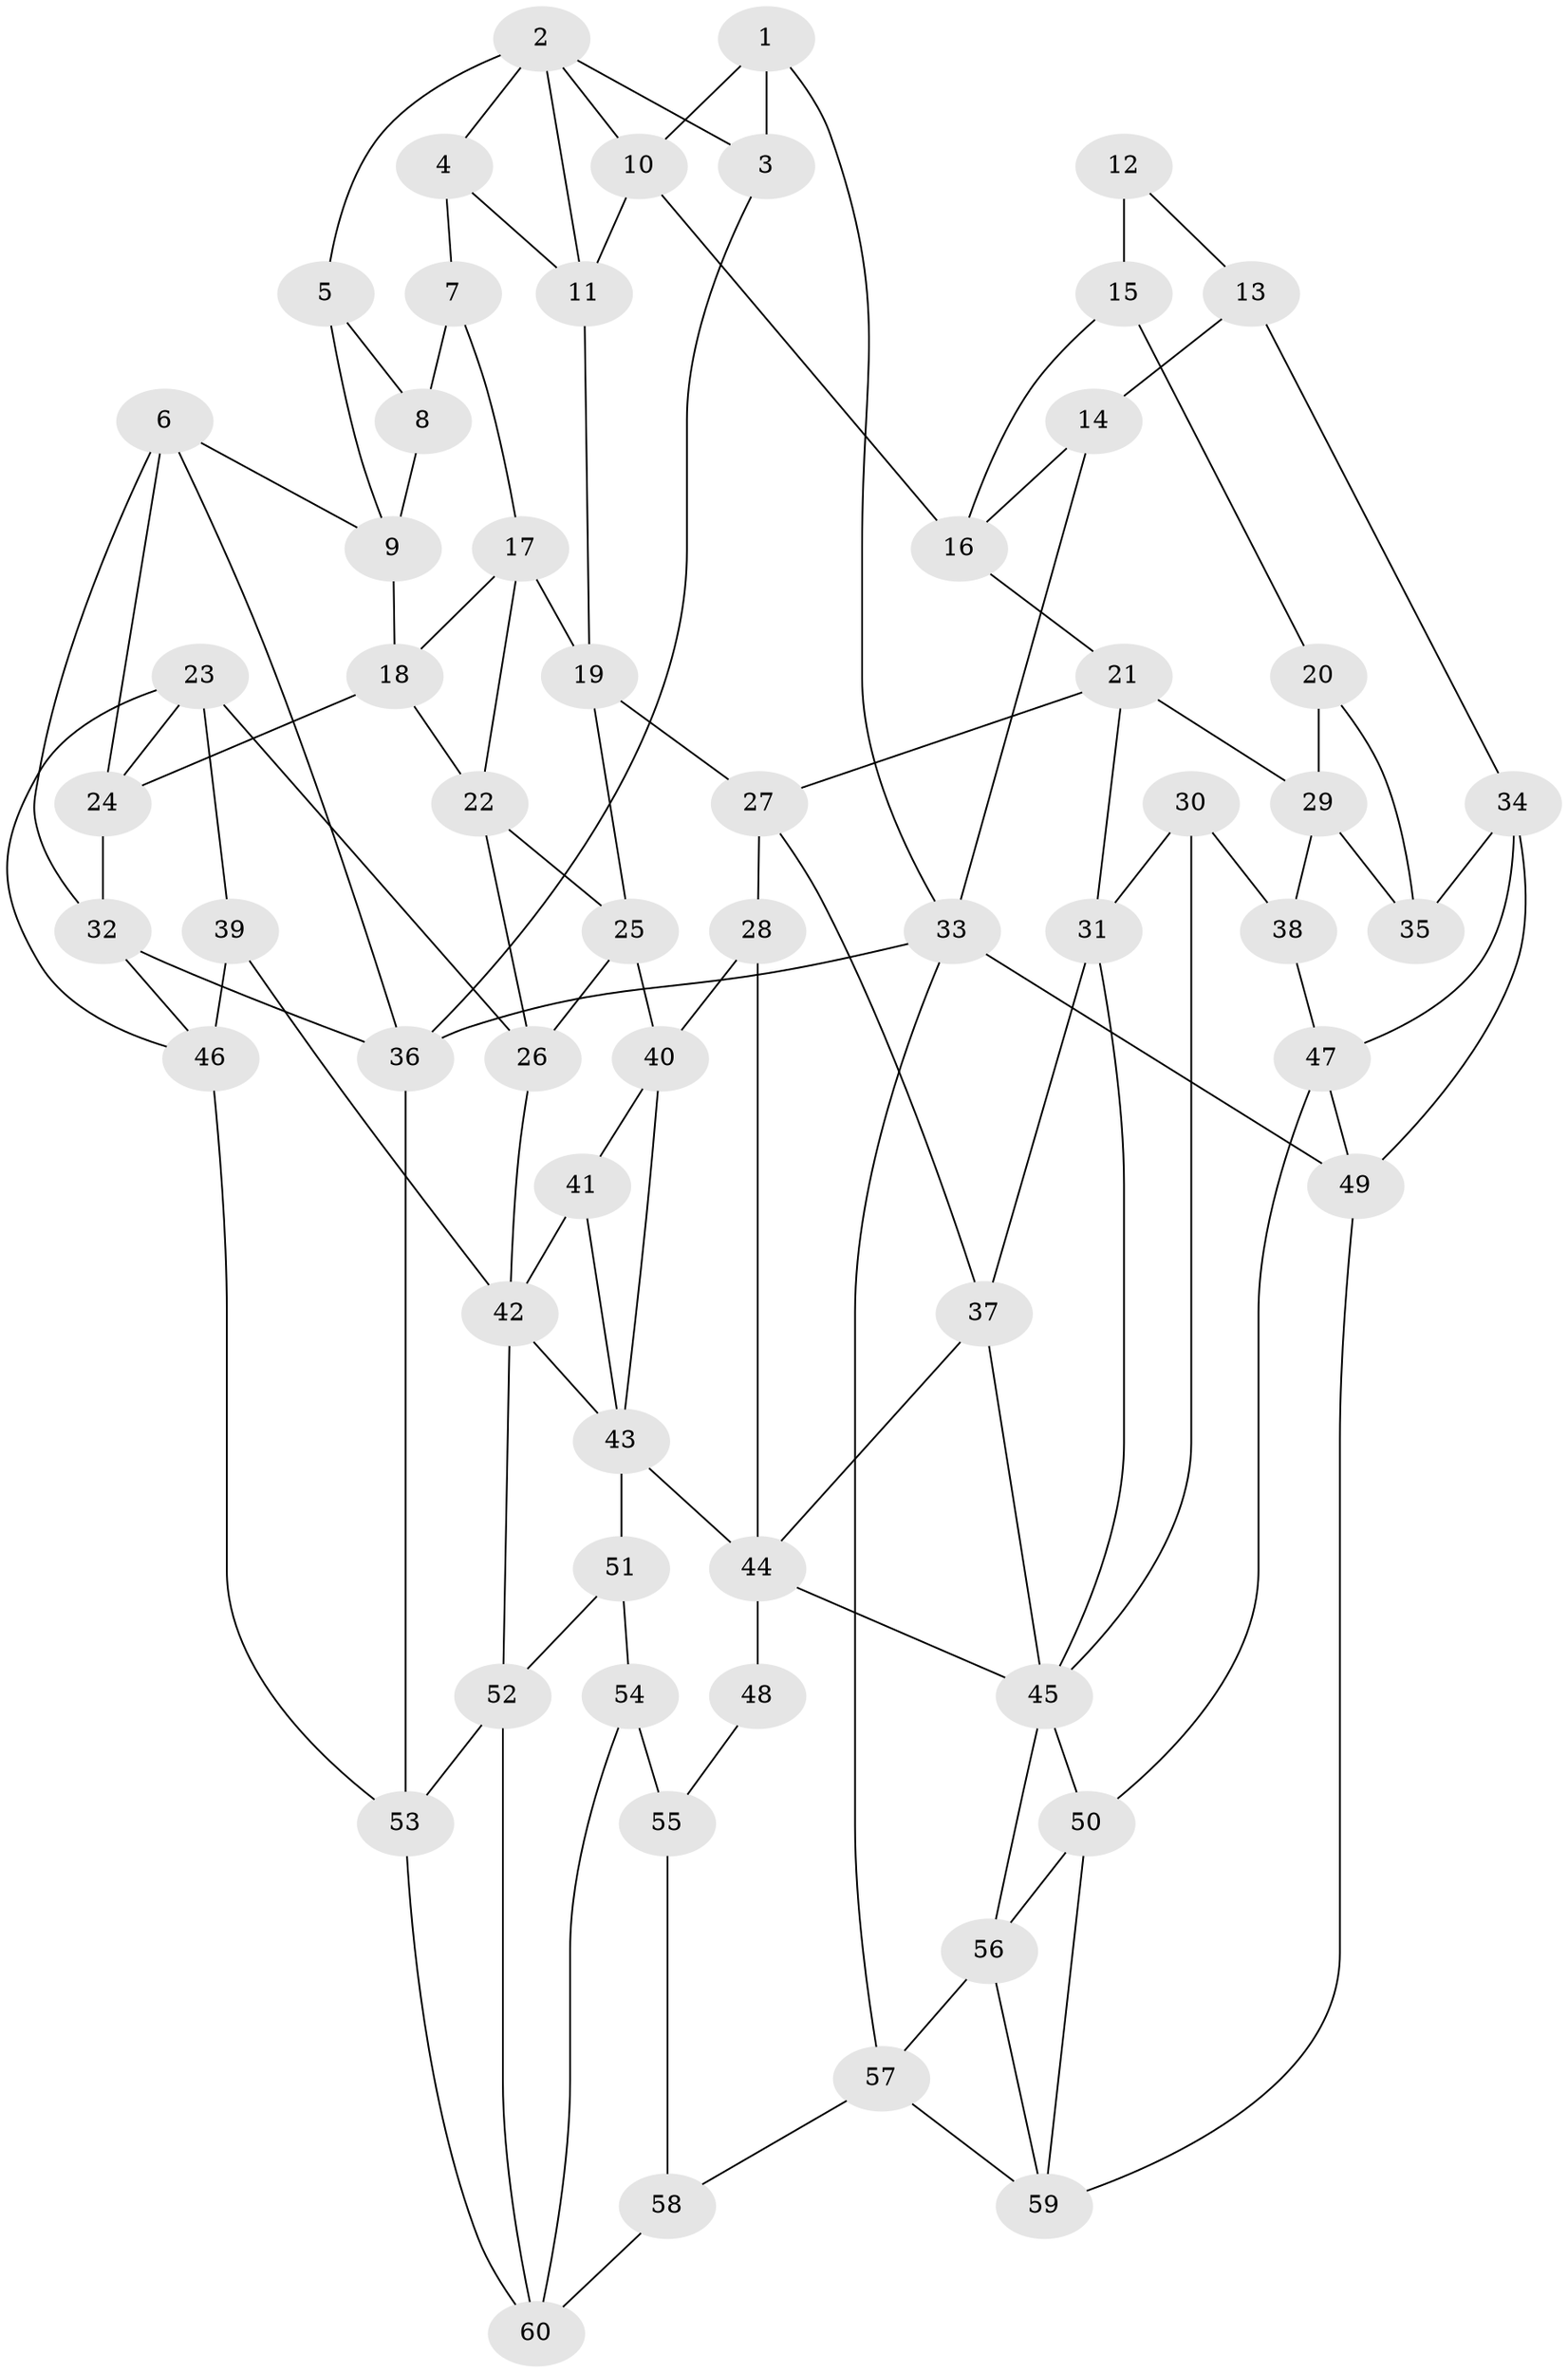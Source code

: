 // original degree distribution, {3: 0.03333333333333333, 4: 0.23333333333333334, 5: 0.48333333333333334, 6: 0.25}
// Generated by graph-tools (version 1.1) at 2025/27/03/09/25 03:27:09]
// undirected, 60 vertices, 112 edges
graph export_dot {
graph [start="1"]
  node [color=gray90,style=filled];
  1;
  2;
  3;
  4;
  5;
  6;
  7;
  8;
  9;
  10;
  11;
  12;
  13;
  14;
  15;
  16;
  17;
  18;
  19;
  20;
  21;
  22;
  23;
  24;
  25;
  26;
  27;
  28;
  29;
  30;
  31;
  32;
  33;
  34;
  35;
  36;
  37;
  38;
  39;
  40;
  41;
  42;
  43;
  44;
  45;
  46;
  47;
  48;
  49;
  50;
  51;
  52;
  53;
  54;
  55;
  56;
  57;
  58;
  59;
  60;
  1 -- 3 [weight=1.0];
  1 -- 10 [weight=1.0];
  1 -- 33 [weight=1.0];
  2 -- 3 [weight=1.0];
  2 -- 4 [weight=1.0];
  2 -- 5 [weight=1.0];
  2 -- 10 [weight=1.0];
  2 -- 11 [weight=1.0];
  3 -- 36 [weight=1.0];
  4 -- 7 [weight=1.0];
  4 -- 11 [weight=1.0];
  5 -- 8 [weight=1.0];
  5 -- 9 [weight=1.0];
  6 -- 9 [weight=1.0];
  6 -- 24 [weight=1.0];
  6 -- 32 [weight=1.0];
  6 -- 36 [weight=1.0];
  7 -- 8 [weight=2.0];
  7 -- 17 [weight=1.0];
  8 -- 9 [weight=1.0];
  9 -- 18 [weight=1.0];
  10 -- 11 [weight=1.0];
  10 -- 16 [weight=1.0];
  11 -- 19 [weight=1.0];
  12 -- 13 [weight=1.0];
  12 -- 15 [weight=2.0];
  13 -- 14 [weight=1.0];
  13 -- 34 [weight=1.0];
  14 -- 16 [weight=1.0];
  14 -- 33 [weight=1.0];
  15 -- 16 [weight=1.0];
  15 -- 20 [weight=1.0];
  16 -- 21 [weight=1.0];
  17 -- 18 [weight=1.0];
  17 -- 19 [weight=1.0];
  17 -- 22 [weight=1.0];
  18 -- 22 [weight=1.0];
  18 -- 24 [weight=1.0];
  19 -- 25 [weight=1.0];
  19 -- 27 [weight=1.0];
  20 -- 29 [weight=1.0];
  20 -- 35 [weight=1.0];
  21 -- 27 [weight=1.0];
  21 -- 29 [weight=1.0];
  21 -- 31 [weight=1.0];
  22 -- 25 [weight=1.0];
  22 -- 26 [weight=1.0];
  23 -- 24 [weight=1.0];
  23 -- 26 [weight=1.0];
  23 -- 39 [weight=1.0];
  23 -- 46 [weight=1.0];
  24 -- 32 [weight=1.0];
  25 -- 26 [weight=1.0];
  25 -- 40 [weight=1.0];
  26 -- 42 [weight=1.0];
  27 -- 28 [weight=1.0];
  27 -- 37 [weight=1.0];
  28 -- 40 [weight=1.0];
  28 -- 44 [weight=1.0];
  29 -- 35 [weight=1.0];
  29 -- 38 [weight=1.0];
  30 -- 31 [weight=1.0];
  30 -- 38 [weight=1.0];
  30 -- 45 [weight=1.0];
  31 -- 37 [weight=1.0];
  31 -- 45 [weight=1.0];
  32 -- 36 [weight=1.0];
  32 -- 46 [weight=1.0];
  33 -- 36 [weight=2.0];
  33 -- 49 [weight=1.0];
  33 -- 57 [weight=1.0];
  34 -- 35 [weight=1.0];
  34 -- 47 [weight=1.0];
  34 -- 49 [weight=1.0];
  36 -- 53 [weight=1.0];
  37 -- 44 [weight=1.0];
  37 -- 45 [weight=1.0];
  38 -- 47 [weight=1.0];
  39 -- 42 [weight=1.0];
  39 -- 46 [weight=2.0];
  40 -- 41 [weight=1.0];
  40 -- 43 [weight=1.0];
  41 -- 42 [weight=2.0];
  41 -- 43 [weight=1.0];
  42 -- 43 [weight=1.0];
  42 -- 52 [weight=1.0];
  43 -- 44 [weight=1.0];
  43 -- 51 [weight=1.0];
  44 -- 45 [weight=1.0];
  44 -- 48 [weight=2.0];
  45 -- 50 [weight=1.0];
  45 -- 56 [weight=1.0];
  46 -- 53 [weight=1.0];
  47 -- 49 [weight=1.0];
  47 -- 50 [weight=1.0];
  48 -- 55 [weight=1.0];
  49 -- 59 [weight=1.0];
  50 -- 56 [weight=1.0];
  50 -- 59 [weight=1.0];
  51 -- 52 [weight=1.0];
  51 -- 54 [weight=1.0];
  52 -- 53 [weight=1.0];
  52 -- 60 [weight=1.0];
  53 -- 60 [weight=1.0];
  54 -- 55 [weight=2.0];
  54 -- 60 [weight=1.0];
  55 -- 58 [weight=1.0];
  56 -- 57 [weight=1.0];
  56 -- 59 [weight=1.0];
  57 -- 58 [weight=1.0];
  57 -- 59 [weight=1.0];
  58 -- 60 [weight=1.0];
}
